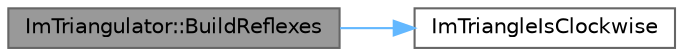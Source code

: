 digraph "ImTriangulator::BuildReflexes"
{
 // LATEX_PDF_SIZE
  bgcolor="transparent";
  edge [fontname=Helvetica,fontsize=10,labelfontname=Helvetica,labelfontsize=10];
  node [fontname=Helvetica,fontsize=10,shape=box,height=0.2,width=0.4];
  rankdir="LR";
  Node1 [id="Node000001",label="ImTriangulator::BuildReflexes",height=0.2,width=0.4,color="gray40", fillcolor="grey60", style="filled", fontcolor="black",tooltip=" "];
  Node1 -> Node2 [id="edge2_Node000001_Node000002",color="steelblue1",style="solid",tooltip=" "];
  Node2 [id="Node000002",label="ImTriangleIsClockwise",height=0.2,width=0.4,color="grey40", fillcolor="white", style="filled",URL="$imgui__internal_8h.html#ae4a4b8c7970b82c6a3a1a93ed9752de5",tooltip=" "];
}
